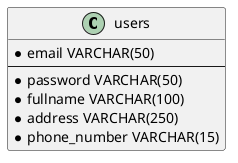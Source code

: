 @startuml dhifa_collection_laravel

class users {
    * email VARCHAR(50)
    --
    * password VARCHAR(50)
    * fullname VARCHAR(100)
    * address VARCHAR(250)
    * phone_number VARCHAR(15)
}

@enduml